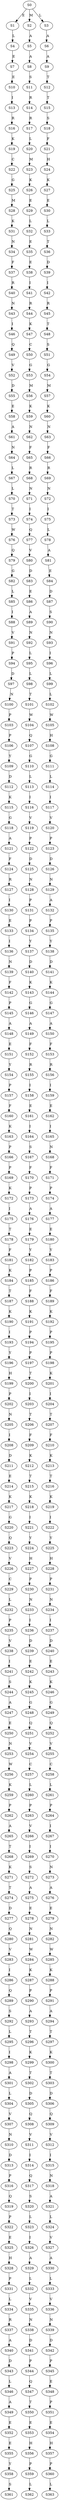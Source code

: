 strict digraph  {
	S0 -> S1 [ label = E ];
	S0 -> S2 [ label = M ];
	S0 -> S3 [ label = L ];
	S1 -> S4 [ label = L ];
	S2 -> S5 [ label = A ];
	S3 -> S6 [ label = A ];
	S4 -> S7 [ label = E ];
	S5 -> S8 [ label = A ];
	S6 -> S9 [ label = A ];
	S7 -> S10 [ label = E ];
	S8 -> S11 [ label = S ];
	S9 -> S12 [ label = T ];
	S10 -> S13 [ label = I ];
	S11 -> S14 [ label = R ];
	S12 -> S15 [ label = T ];
	S13 -> S16 [ label = R ];
	S14 -> S17 [ label = R ];
	S15 -> S18 [ label = S ];
	S16 -> S19 [ label = K ];
	S17 -> S20 [ label = L ];
	S18 -> S21 [ label = F ];
	S19 -> S22 [ label = C ];
	S20 -> S23 [ label = M ];
	S21 -> S24 [ label = H ];
	S22 -> S25 [ label = G ];
	S23 -> S26 [ label = K ];
	S24 -> S27 [ label = K ];
	S25 -> S28 [ label = M ];
	S26 -> S29 [ label = E ];
	S27 -> S30 [ label = E ];
	S28 -> S31 [ label = K ];
	S29 -> S32 [ label = L ];
	S30 -> S33 [ label = L ];
	S31 -> S34 [ label = N ];
	S32 -> S35 [ label = E ];
	S33 -> S36 [ label = T ];
	S34 -> S37 [ label = F ];
	S35 -> S38 [ label = E ];
	S36 -> S39 [ label = D ];
	S37 -> S40 [ label = R ];
	S38 -> S41 [ label = I ];
	S39 -> S42 [ label = I ];
	S40 -> S43 [ label = N ];
	S41 -> S44 [ label = R ];
	S42 -> S45 [ label = R ];
	S43 -> S46 [ label = I ];
	S44 -> S47 [ label = K ];
	S45 -> S48 [ label = T ];
	S46 -> S49 [ label = Q ];
	S47 -> S50 [ label = C ];
	S48 -> S51 [ label = S ];
	S49 -> S52 [ label = V ];
	S50 -> S53 [ label = G ];
	S51 -> S54 [ label = G ];
	S52 -> S55 [ label = D ];
	S53 -> S56 [ label = M ];
	S54 -> S57 [ label = M ];
	S55 -> S58 [ label = E ];
	S56 -> S59 [ label = K ];
	S57 -> S60 [ label = K ];
	S58 -> S61 [ label = A ];
	S59 -> S62 [ label = N ];
	S60 -> S63 [ label = N ];
	S61 -> S64 [ label = N ];
	S62 -> S65 [ label = F ];
	S63 -> S66 [ label = F ];
	S64 -> S67 [ label = L ];
	S65 -> S68 [ label = R ];
	S66 -> S69 [ label = R ];
	S67 -> S70 [ label = L ];
	S68 -> S71 [ label = N ];
	S69 -> S72 [ label = N ];
	S70 -> S73 [ label = T ];
	S71 -> S74 [ label = I ];
	S72 -> S75 [ label = I ];
	S73 -> S76 [ label = W ];
	S74 -> S77 [ label = Q ];
	S75 -> S78 [ label = L ];
	S76 -> S79 [ label = Q ];
	S77 -> S80 [ label = V ];
	S78 -> S81 [ label = A ];
	S79 -> S82 [ label = G ];
	S80 -> S83 [ label = D ];
	S81 -> S84 [ label = E ];
	S82 -> S85 [ label = L ];
	S83 -> S86 [ label = E ];
	S84 -> S87 [ label = D ];
	S85 -> S88 [ label = I ];
	S86 -> S89 [ label = A ];
	S87 -> S90 [ label = S ];
	S88 -> S91 [ label = V ];
	S89 -> S92 [ label = N ];
	S90 -> S93 [ label = N ];
	S91 -> S94 [ label = P ];
	S92 -> S95 [ label = L ];
	S93 -> S96 [ label = I ];
	S94 -> S97 [ label = D ];
	S95 -> S98 [ label = L ];
	S96 -> S99 [ label = L ];
	S97 -> S100 [ label = N ];
	S98 -> S101 [ label = T ];
	S99 -> S102 [ label = L ];
	S100 -> S103 [ label = P ];
	S101 -> S104 [ label = W ];
	S102 -> S105 [ label = W ];
	S103 -> S106 [ label = P ];
	S104 -> S107 [ label = Q ];
	S105 -> S108 [ label = H ];
	S106 -> S109 [ label = Y ];
	S107 -> S110 [ label = G ];
	S108 -> S111 [ label = G ];
	S109 -> S112 [ label = D ];
	S110 -> S113 [ label = L ];
	S111 -> S114 [ label = L ];
	S112 -> S115 [ label = K ];
	S113 -> S116 [ label = I ];
	S114 -> S117 [ label = I ];
	S115 -> S118 [ label = G ];
	S116 -> S119 [ label = V ];
	S117 -> S120 [ label = V ];
	S118 -> S121 [ label = A ];
	S119 -> S122 [ label = P ];
	S120 -> S123 [ label = P ];
	S121 -> S124 [ label = F ];
	S122 -> S125 [ label = D ];
	S123 -> S126 [ label = D ];
	S124 -> S127 [ label = R ];
	S125 -> S128 [ label = N ];
	S126 -> S129 [ label = N ];
	S127 -> S130 [ label = I ];
	S128 -> S131 [ label = P ];
	S129 -> S132 [ label = A ];
	S130 -> S133 [ label = E ];
	S131 -> S134 [ label = P ];
	S132 -> S135 [ label = P ];
	S133 -> S136 [ label = I ];
	S134 -> S137 [ label = Y ];
	S135 -> S138 [ label = Y ];
	S136 -> S139 [ label = N ];
	S137 -> S140 [ label = D ];
	S138 -> S141 [ label = D ];
	S139 -> S142 [ label = F ];
	S140 -> S143 [ label = K ];
	S141 -> S144 [ label = K ];
	S142 -> S145 [ label = P ];
	S143 -> S146 [ label = G ];
	S144 -> S147 [ label = G ];
	S145 -> S148 [ label = A ];
	S146 -> S149 [ label = A ];
	S147 -> S150 [ label = A ];
	S148 -> S151 [ label = E ];
	S149 -> S152 [ label = F ];
	S150 -> S153 [ label = F ];
	S151 -> S154 [ label = Y ];
	S152 -> S155 [ label = R ];
	S153 -> S156 [ label = R ];
	S154 -> S157 [ label = P ];
	S155 -> S158 [ label = I ];
	S156 -> S159 [ label = I ];
	S157 -> S160 [ label = F ];
	S158 -> S161 [ label = E ];
	S159 -> S162 [ label = E ];
	S160 -> S163 [ label = K ];
	S161 -> S164 [ label = I ];
	S162 -> S165 [ label = I ];
	S163 -> S166 [ label = P ];
	S164 -> S167 [ label = S ];
	S165 -> S168 [ label = N ];
	S166 -> S169 [ label = P ];
	S167 -> S170 [ label = F ];
	S168 -> S171 [ label = F ];
	S169 -> S172 [ label = K ];
	S170 -> S173 [ label = P ];
	S171 -> S174 [ label = P ];
	S172 -> S175 [ label = I ];
	S173 -> S176 [ label = A ];
	S174 -> S177 [ label = A ];
	S175 -> S178 [ label = T ];
	S176 -> S179 [ label = E ];
	S177 -> S180 [ label = E ];
	S178 -> S181 [ label = F ];
	S179 -> S182 [ label = Y ];
	S180 -> S183 [ label = Y ];
	S181 -> S184 [ label = K ];
	S182 -> S185 [ label = P ];
	S183 -> S186 [ label = P ];
	S184 -> S187 [ label = T ];
	S185 -> S188 [ label = F ];
	S186 -> S189 [ label = F ];
	S187 -> S190 [ label = K ];
	S188 -> S191 [ label = K ];
	S189 -> S192 [ label = K ];
	S190 -> S193 [ label = I ];
	S191 -> S194 [ label = P ];
	S192 -> S195 [ label = P ];
	S193 -> S196 [ label = Y ];
	S194 -> S197 [ label = P ];
	S195 -> S198 [ label = P ];
	S196 -> S199 [ label = H ];
	S197 -> S200 [ label = T ];
	S198 -> S201 [ label = K ];
	S199 -> S202 [ label = P ];
	S200 -> S203 [ label = I ];
	S201 -> S204 [ label = I ];
	S202 -> S205 [ label = N ];
	S203 -> S206 [ label = T ];
	S204 -> S207 [ label = T ];
	S205 -> S208 [ label = I ];
	S206 -> S209 [ label = F ];
	S207 -> S210 [ label = F ];
	S208 -> S211 [ label = D ];
	S209 -> S212 [ label = K ];
	S210 -> S213 [ label = K ];
	S211 -> S214 [ label = E ];
	S212 -> S215 [ label = T ];
	S213 -> S216 [ label = T ];
	S214 -> S217 [ label = K ];
	S215 -> S218 [ label = K ];
	S216 -> S219 [ label = K ];
	S217 -> S220 [ label = G ];
	S218 -> S221 [ label = I ];
	S219 -> S222 [ label = I ];
	S220 -> S223 [ label = Q ];
	S221 -> S224 [ label = Y ];
	S222 -> S225 [ label = Y ];
	S223 -> S226 [ label = V ];
	S224 -> S227 [ label = H ];
	S225 -> S228 [ label = H ];
	S226 -> S229 [ label = C ];
	S227 -> S230 [ label = P ];
	S228 -> S231 [ label = P ];
	S229 -> S232 [ label = L ];
	S230 -> S233 [ label = N ];
	S231 -> S234 [ label = N ];
	S232 -> S235 [ label = P ];
	S233 -> S236 [ label = I ];
	S234 -> S237 [ label = I ];
	S235 -> S238 [ label = V ];
	S236 -> S239 [ label = D ];
	S237 -> S240 [ label = D ];
	S238 -> S241 [ label = I ];
	S239 -> S242 [ label = E ];
	S240 -> S243 [ label = E ];
	S241 -> S244 [ label = S ];
	S242 -> S245 [ label = K ];
	S243 -> S246 [ label = K ];
	S244 -> S247 [ label = A ];
	S245 -> S248 [ label = G ];
	S246 -> S249 [ label = G ];
	S247 -> S250 [ label = E ];
	S248 -> S251 [ label = Q ];
	S249 -> S252 [ label = Q ];
	S250 -> S253 [ label = N ];
	S251 -> S254 [ label = V ];
	S252 -> S255 [ label = V ];
	S253 -> S256 [ label = W ];
	S254 -> S257 [ label = C ];
	S255 -> S258 [ label = C ];
	S256 -> S259 [ label = K ];
	S257 -> S260 [ label = L ];
	S258 -> S261 [ label = L ];
	S259 -> S262 [ label = P ];
	S260 -> S263 [ label = P ];
	S261 -> S264 [ label = P ];
	S262 -> S265 [ label = A ];
	S263 -> S266 [ label = V ];
	S264 -> S267 [ label = I ];
	S265 -> S268 [ label = T ];
	S266 -> S269 [ label = I ];
	S267 -> S270 [ label = I ];
	S268 -> S271 [ label = K ];
	S269 -> S272 [ label = S ];
	S270 -> S273 [ label = N ];
	S271 -> S274 [ label = T ];
	S272 -> S275 [ label = A ];
	S273 -> S276 [ label = A ];
	S274 -> S277 [ label = D ];
	S275 -> S278 [ label = E ];
	S276 -> S279 [ label = E ];
	S277 -> S280 [ label = Q ];
	S278 -> S281 [ label = N ];
	S279 -> S282 [ label = N ];
	S280 -> S283 [ label = V ];
	S281 -> S284 [ label = W ];
	S282 -> S285 [ label = W ];
	S283 -> S286 [ label = I ];
	S284 -> S287 [ label = K ];
	S285 -> S288 [ label = K ];
	S286 -> S289 [ label = Q ];
	S287 -> S290 [ label = P ];
	S288 -> S291 [ label = P ];
	S289 -> S292 [ label = S ];
	S290 -> S293 [ label = A ];
	S291 -> S294 [ label = A ];
	S292 -> S295 [ label = L ];
	S293 -> S296 [ label = T ];
	S294 -> S297 [ label = T ];
	S295 -> S298 [ label = I ];
	S296 -> S299 [ label = K ];
	S297 -> S300 [ label = K ];
	S298 -> S301 [ label = A ];
	S299 -> S302 [ label = T ];
	S300 -> S303 [ label = T ];
	S301 -> S304 [ label = L ];
	S302 -> S305 [ label = D ];
	S303 -> S306 [ label = D ];
	S304 -> S307 [ label = V ];
	S305 -> S308 [ label = Q ];
	S306 -> S309 [ label = Q ];
	S307 -> S310 [ label = N ];
	S308 -> S311 [ label = V ];
	S309 -> S312 [ label = V ];
	S310 -> S313 [ label = D ];
	S311 -> S314 [ label = I ];
	S312 -> S315 [ label = I ];
	S313 -> S316 [ label = P ];
	S314 -> S317 [ label = Q ];
	S315 -> S318 [ label = N ];
	S316 -> S319 [ label = Q ];
	S317 -> S320 [ label = S ];
	S318 -> S321 [ label = A ];
	S319 -> S322 [ label = P ];
	S320 -> S323 [ label = L ];
	S321 -> S324 [ label = L ];
	S322 -> S325 [ label = E ];
	S323 -> S326 [ label = I ];
	S324 -> S327 [ label = V ];
	S325 -> S328 [ label = H ];
	S326 -> S329 [ label = A ];
	S327 -> S330 [ label = A ];
	S328 -> S331 [ label = P ];
	S329 -> S332 [ label = L ];
	S330 -> S333 [ label = L ];
	S331 -> S334 [ label = L ];
	S332 -> S335 [ label = V ];
	S333 -> S336 [ label = V ];
	S334 -> S337 [ label = R ];
	S335 -> S338 [ label = N ];
	S336 -> S339 [ label = N ];
	S337 -> S340 [ label = A ];
	S338 -> S341 [ label = D ];
	S339 -> S342 [ label = D ];
	S340 -> S343 [ label = D ];
	S341 -> S344 [ label = P ];
	S342 -> S345 [ label = P ];
	S343 -> S346 [ label = L ];
	S344 -> S347 [ label = Q ];
	S345 -> S348 [ label = E ];
	S346 -> S349 [ label = A ];
	S347 -> S350 [ label = T ];
	S348 -> S351 [ label = P ];
	S349 -> S352 [ label = E ];
	S350 -> S353 [ label = E ];
	S351 -> S354 [ label = E ];
	S352 -> S355 [ label = E ];
	S353 -> S356 [ label = H ];
	S354 -> S357 [ label = H ];
	S355 -> S358 [ label = Y ];
	S356 -> S359 [ label = P ];
	S357 -> S360 [ label = P ];
	S358 -> S361 [ label = S ];
	S359 -> S362 [ label = L ];
	S360 -> S363 [ label = L ];
}
